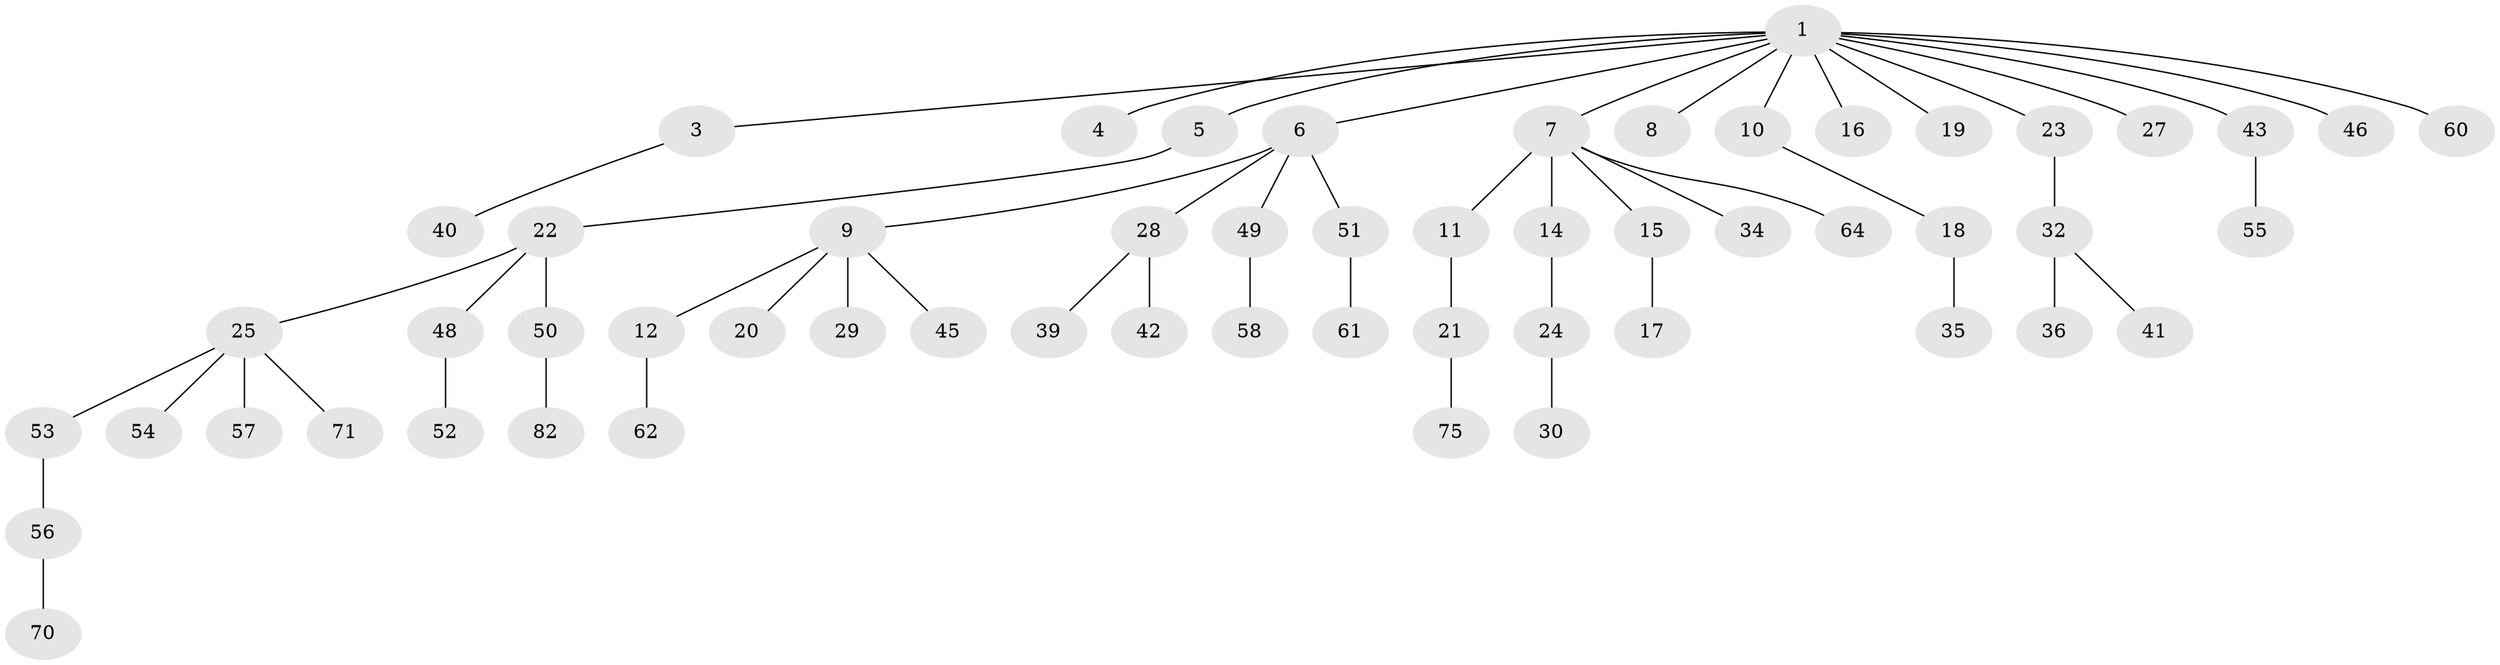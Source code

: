 // original degree distribution, {9: 0.012195121951219513, 7: 0.012195121951219513, 2: 0.2682926829268293, 1: 0.5121951219512195, 3: 0.08536585365853659, 4: 0.08536585365853659, 6: 0.012195121951219513, 5: 0.012195121951219513}
// Generated by graph-tools (version 1.1) at 2025/19/03/04/25 18:19:20]
// undirected, 57 vertices, 56 edges
graph export_dot {
graph [start="1"]
  node [color=gray90,style=filled];
  1 [super="+2"];
  3;
  4;
  5 [super="+67"];
  6 [super="+31+13"];
  7;
  8;
  9;
  10;
  11 [super="+38"];
  12 [super="+37"];
  14;
  15 [super="+59+74"];
  16 [super="+26"];
  17;
  18 [super="+65+63"];
  19;
  20;
  21;
  22;
  23 [super="+76"];
  24;
  25 [super="+33+47"];
  27;
  28;
  29;
  30;
  32;
  34 [super="+80"];
  35;
  36;
  39 [super="+81"];
  40;
  41;
  42;
  43;
  45;
  46;
  48 [super="+68+66"];
  49;
  50;
  51;
  52;
  53;
  54 [super="+72+73"];
  55;
  56;
  57;
  58 [super="+79"];
  60;
  61;
  62;
  64 [super="+77"];
  70;
  71;
  75;
  82;
  1 -- 4;
  1 -- 5;
  1 -- 7;
  1 -- 16;
  1 -- 19;
  1 -- 27;
  1 -- 43;
  1 -- 60;
  1 -- 3;
  1 -- 6;
  1 -- 23;
  1 -- 8;
  1 -- 10;
  1 -- 46;
  3 -- 40;
  5 -- 22;
  6 -- 9;
  6 -- 49;
  6 -- 51;
  6 -- 28;
  7 -- 11;
  7 -- 14;
  7 -- 15;
  7 -- 34;
  7 -- 64;
  9 -- 12;
  9 -- 20;
  9 -- 29;
  9 -- 45;
  10 -- 18;
  11 -- 21;
  12 -- 62;
  14 -- 24;
  15 -- 17;
  18 -- 35;
  21 -- 75;
  22 -- 25;
  22 -- 48;
  22 -- 50;
  23 -- 32;
  24 -- 30;
  25 -- 71;
  25 -- 53;
  25 -- 57;
  25 -- 54;
  28 -- 39;
  28 -- 42;
  32 -- 36;
  32 -- 41;
  43 -- 55;
  48 -- 52;
  49 -- 58;
  50 -- 82;
  51 -- 61;
  53 -- 56;
  56 -- 70;
}
